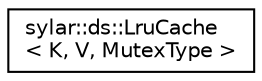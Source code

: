 digraph "类继承关系图"
{
 // LATEX_PDF_SIZE
  edge [fontname="Helvetica",fontsize="10",labelfontname="Helvetica",labelfontsize="10"];
  node [fontname="Helvetica",fontsize="10",shape=record];
  rankdir="LR";
  Node0 [label="sylar::ds::LruCache\l\< K, V, MutexType \>",height=0.2,width=0.4,color="black", fillcolor="white", style="filled",URL="$classsylar_1_1ds_1_1LruCache.html",tooltip=" "];
}
